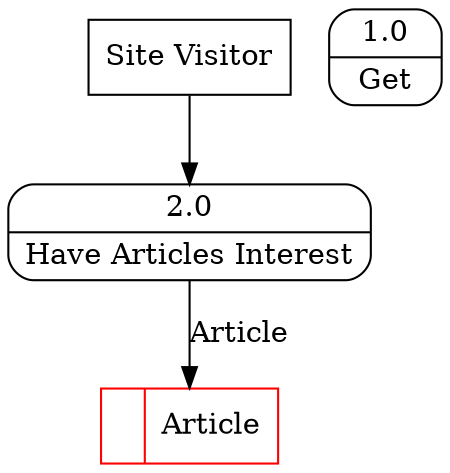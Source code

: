 digraph dfd2{ 
node[shape=record]
200 [label="<f0>  |<f1> Article " color=red];
201 [label="Site Visitor" shape=box];
202 [label="{<f0> 1.0|<f1> Get }" shape=Mrecord];
203 [label="{<f0> 2.0|<f1> Have Articles Interest }" shape=Mrecord];
201 -> 203
203 -> 200 [label="Article"]
}